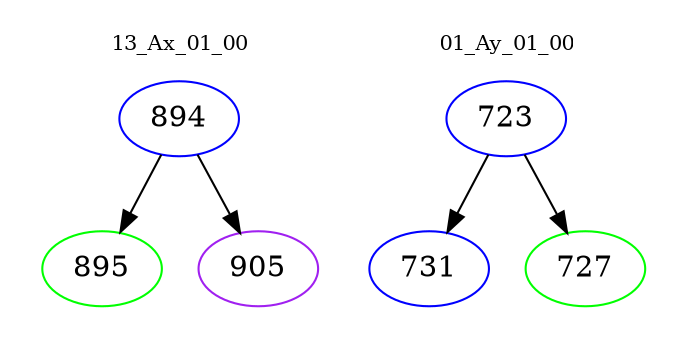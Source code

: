 digraph{
subgraph cluster_0 {
color = white
label = "13_Ax_01_00";
fontsize=10;
T0_894 [label="894", color="blue"]
T0_894 -> T0_895 [color="black"]
T0_895 [label="895", color="green"]
T0_894 -> T0_905 [color="black"]
T0_905 [label="905", color="purple"]
}
subgraph cluster_1 {
color = white
label = "01_Ay_01_00";
fontsize=10;
T1_723 [label="723", color="blue"]
T1_723 -> T1_731 [color="black"]
T1_731 [label="731", color="blue"]
T1_723 -> T1_727 [color="black"]
T1_727 [label="727", color="green"]
}
}
